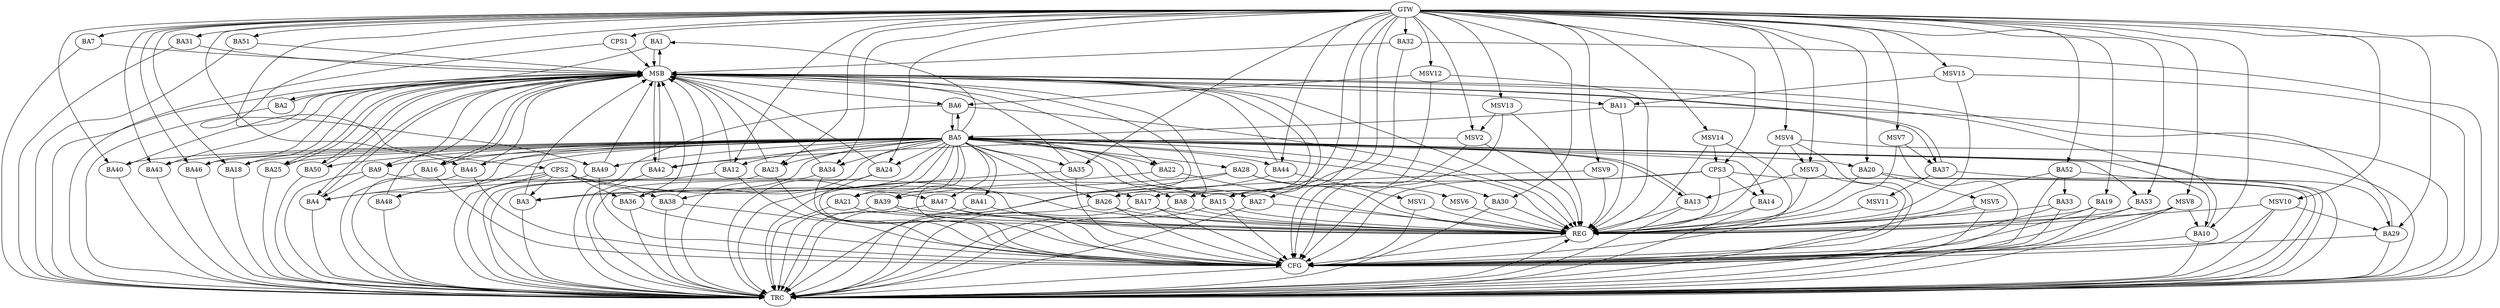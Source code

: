 strict digraph G {
  BA1 [ label="BA1" ];
  BA2 [ label="BA2" ];
  BA3 [ label="BA3" ];
  BA4 [ label="BA4" ];
  BA5 [ label="BA5" ];
  BA6 [ label="BA6" ];
  BA7 [ label="BA7" ];
  BA8 [ label="BA8" ];
  BA9 [ label="BA9" ];
  BA10 [ label="BA10" ];
  BA11 [ label="BA11" ];
  BA12 [ label="BA12" ];
  BA13 [ label="BA13" ];
  BA14 [ label="BA14" ];
  BA15 [ label="BA15" ];
  BA16 [ label="BA16" ];
  BA17 [ label="BA17" ];
  BA18 [ label="BA18" ];
  BA19 [ label="BA19" ];
  BA20 [ label="BA20" ];
  BA21 [ label="BA21" ];
  BA22 [ label="BA22" ];
  BA23 [ label="BA23" ];
  BA24 [ label="BA24" ];
  BA25 [ label="BA25" ];
  BA26 [ label="BA26" ];
  BA27 [ label="BA27" ];
  BA28 [ label="BA28" ];
  BA29 [ label="BA29" ];
  BA30 [ label="BA30" ];
  BA31 [ label="BA31" ];
  BA32 [ label="BA32" ];
  BA33 [ label="BA33" ];
  BA34 [ label="BA34" ];
  BA35 [ label="BA35" ];
  BA36 [ label="BA36" ];
  BA37 [ label="BA37" ];
  BA38 [ label="BA38" ];
  BA39 [ label="BA39" ];
  BA40 [ label="BA40" ];
  BA41 [ label="BA41" ];
  BA42 [ label="BA42" ];
  BA43 [ label="BA43" ];
  BA44 [ label="BA44" ];
  BA45 [ label="BA45" ];
  BA46 [ label="BA46" ];
  BA47 [ label="BA47" ];
  BA48 [ label="BA48" ];
  BA49 [ label="BA49" ];
  BA50 [ label="BA50" ];
  BA51 [ label="BA51" ];
  BA52 [ label="BA52" ];
  BA53 [ label="BA53" ];
  CPS1 [ label="CPS1" ];
  CPS2 [ label="CPS2" ];
  CPS3 [ label="CPS3" ];
  GTW [ label="GTW" ];
  REG [ label="REG" ];
  MSB [ label="MSB" ];
  CFG [ label="CFG" ];
  TRC [ label="TRC" ];
  MSV1 [ label="MSV1" ];
  MSV2 [ label="MSV2" ];
  MSV3 [ label="MSV3" ];
  MSV4 [ label="MSV4" ];
  MSV5 [ label="MSV5" ];
  MSV6 [ label="MSV6" ];
  MSV7 [ label="MSV7" ];
  MSV8 [ label="MSV8" ];
  MSV9 [ label="MSV9" ];
  MSV10 [ label="MSV10" ];
  MSV11 [ label="MSV11" ];
  MSV12 [ label="MSV12" ];
  MSV13 [ label="MSV13" ];
  MSV14 [ label="MSV14" ];
  MSV15 [ label="MSV15" ];
  BA5 -> BA4;
  BA6 -> BA5;
  BA9 -> BA4;
  BA11 -> BA5;
  BA13 -> BA5;
  BA28 -> BA3;
  BA52 -> BA33;
  CPS2 -> BA3;
  CPS2 -> BA36;
  CPS2 -> BA4;
  CPS2 -> BA48;
  CPS2 -> BA38;
  CPS2 -> BA47;
  CPS3 -> BA15;
  CPS3 -> BA14;
  GTW -> BA7;
  GTW -> BA8;
  GTW -> BA10;
  GTW -> BA12;
  GTW -> BA17;
  GTW -> BA18;
  GTW -> BA19;
  GTW -> BA20;
  GTW -> BA23;
  GTW -> BA24;
  GTW -> BA27;
  GTW -> BA29;
  GTW -> BA30;
  GTW -> BA31;
  GTW -> BA32;
  GTW -> BA34;
  GTW -> BA35;
  GTW -> BA40;
  GTW -> BA43;
  GTW -> BA44;
  GTW -> BA45;
  GTW -> BA46;
  GTW -> BA49;
  GTW -> BA51;
  GTW -> BA52;
  GTW -> BA53;
  GTW -> CPS1;
  GTW -> CPS2;
  GTW -> CPS3;
  BA5 -> REG;
  BA6 -> REG;
  BA8 -> REG;
  BA9 -> REG;
  BA11 -> REG;
  BA13 -> REG;
  BA14 -> REG;
  BA15 -> REG;
  BA17 -> REG;
  BA19 -> REG;
  BA20 -> REG;
  BA21 -> REG;
  BA22 -> REG;
  BA26 -> REG;
  BA27 -> REG;
  BA28 -> REG;
  BA30 -> REG;
  BA33 -> REG;
  BA39 -> REG;
  BA41 -> REG;
  BA47 -> REG;
  BA52 -> REG;
  BA53 -> REG;
  CPS2 -> REG;
  CPS3 -> REG;
  BA1 -> MSB;
  MSB -> BA2;
  MSB -> REG;
  BA2 -> MSB;
  MSB -> BA1;
  BA3 -> MSB;
  BA4 -> MSB;
  BA7 -> MSB;
  BA10 -> MSB;
  BA12 -> MSB;
  MSB -> BA4;
  BA16 -> MSB;
  BA18 -> MSB;
  MSB -> BA9;
  BA23 -> MSB;
  BA24 -> MSB;
  BA25 -> MSB;
  BA29 -> MSB;
  BA31 -> MSB;
  BA32 -> MSB;
  BA34 -> MSB;
  BA35 -> MSB;
  MSB -> BA16;
  BA36 -> MSB;
  MSB -> BA21;
  BA37 -> MSB;
  MSB -> BA26;
  BA38 -> MSB;
  MSB -> BA22;
  BA40 -> MSB;
  MSB -> BA37;
  BA42 -> MSB;
  MSB -> BA11;
  BA43 -> MSB;
  BA44 -> MSB;
  MSB -> BA39;
  BA45 -> MSB;
  MSB -> BA25;
  BA46 -> MSB;
  MSB -> BA42;
  BA48 -> MSB;
  MSB -> BA15;
  BA49 -> MSB;
  BA50 -> MSB;
  MSB -> BA6;
  BA51 -> MSB;
  MSB -> BA50;
  CPS1 -> MSB;
  BA19 -> CFG;
  BA10 -> CFG;
  BA47 -> CFG;
  BA12 -> CFG;
  BA5 -> CFG;
  BA49 -> CFG;
  BA23 -> CFG;
  BA52 -> CFG;
  BA45 -> CFG;
  BA24 -> CFG;
  BA39 -> CFG;
  BA29 -> CFG;
  BA32 -> CFG;
  BA16 -> CFG;
  BA26 -> CFG;
  BA35 -> CFG;
  BA36 -> CFG;
  BA15 -> CFG;
  BA34 -> CFG;
  BA38 -> CFG;
  CPS3 -> CFG;
  BA17 -> CFG;
  BA33 -> CFG;
  REG -> CFG;
  BA1 -> TRC;
  BA2 -> TRC;
  BA3 -> TRC;
  BA4 -> TRC;
  BA5 -> TRC;
  BA6 -> TRC;
  BA7 -> TRC;
  BA8 -> TRC;
  BA9 -> TRC;
  BA10 -> TRC;
  BA11 -> TRC;
  BA12 -> TRC;
  BA13 -> TRC;
  BA14 -> TRC;
  BA15 -> TRC;
  BA16 -> TRC;
  BA17 -> TRC;
  BA18 -> TRC;
  BA19 -> TRC;
  BA20 -> TRC;
  BA21 -> TRC;
  BA22 -> TRC;
  BA23 -> TRC;
  BA24 -> TRC;
  BA25 -> TRC;
  BA26 -> TRC;
  BA27 -> TRC;
  BA28 -> TRC;
  BA29 -> TRC;
  BA30 -> TRC;
  BA31 -> TRC;
  BA32 -> TRC;
  BA33 -> TRC;
  BA34 -> TRC;
  BA35 -> TRC;
  BA36 -> TRC;
  BA37 -> TRC;
  BA38 -> TRC;
  BA39 -> TRC;
  BA40 -> TRC;
  BA41 -> TRC;
  BA42 -> TRC;
  BA43 -> TRC;
  BA44 -> TRC;
  BA45 -> TRC;
  BA46 -> TRC;
  BA47 -> TRC;
  BA48 -> TRC;
  BA49 -> TRC;
  BA50 -> TRC;
  BA51 -> TRC;
  BA52 -> TRC;
  BA53 -> TRC;
  CPS1 -> TRC;
  CPS2 -> TRC;
  CPS3 -> TRC;
  GTW -> TRC;
  CFG -> TRC;
  TRC -> REG;
  BA5 -> BA18;
  BA5 -> BA24;
  BA5 -> BA13;
  BA5 -> BA36;
  BA5 -> BA14;
  BA5 -> BA35;
  BA5 -> BA8;
  BA5 -> BA27;
  BA5 -> BA22;
  BA5 -> BA43;
  BA5 -> BA6;
  BA5 -> BA42;
  BA5 -> BA9;
  BA5 -> BA47;
  BA5 -> BA20;
  BA5 -> BA16;
  BA5 -> BA49;
  BA5 -> BA38;
  BA5 -> BA29;
  BA5 -> BA45;
  BA5 -> BA26;
  BA5 -> BA1;
  BA5 -> BA44;
  BA5 -> BA23;
  BA5 -> BA28;
  BA5 -> BA15;
  BA5 -> BA10;
  BA5 -> BA25;
  BA5 -> BA39;
  BA5 -> BA50;
  BA5 -> BA17;
  BA5 -> BA53;
  BA5 -> BA12;
  BA5 -> BA3;
  BA5 -> BA48;
  BA5 -> BA46;
  BA5 -> BA21;
  BA5 -> BA41;
  BA5 -> BA34;
  BA5 -> BA40;
  BA5 -> BA30;
  BA44 -> MSV1;
  MSV1 -> REG;
  MSV1 -> CFG;
  MSV2 -> BA42;
  GTW -> MSV2;
  MSV2 -> REG;
  MSV2 -> CFG;
  MSV3 -> BA13;
  GTW -> MSV3;
  MSV3 -> REG;
  MSV3 -> CFG;
  MSV4 -> MSV3;
  GTW -> MSV4;
  MSV4 -> REG;
  MSV4 -> TRC;
  MSV4 -> CFG;
  BA20 -> MSV5;
  MSV5 -> REG;
  MSV5 -> TRC;
  MSV5 -> CFG;
  BA28 -> MSV6;
  MSV6 -> REG;
  MSV7 -> BA37;
  GTW -> MSV7;
  MSV7 -> REG;
  MSV7 -> CFG;
  MSV8 -> BA10;
  GTW -> MSV8;
  MSV8 -> REG;
  MSV8 -> TRC;
  MSV8 -> CFG;
  MSV9 -> BA26;
  GTW -> MSV9;
  MSV9 -> REG;
  MSV10 -> BA29;
  GTW -> MSV10;
  MSV10 -> REG;
  MSV10 -> TRC;
  MSV10 -> CFG;
  BA37 -> MSV11;
  MSV11 -> REG;
  MSV12 -> BA6;
  GTW -> MSV12;
  MSV12 -> REG;
  MSV12 -> CFG;
  MSV13 -> MSV2;
  GTW -> MSV13;
  MSV13 -> REG;
  MSV13 -> CFG;
  MSV14 -> CPS3;
  GTW -> MSV14;
  MSV14 -> REG;
  MSV14 -> CFG;
  MSV15 -> BA11;
  GTW -> MSV15;
  MSV15 -> REG;
  MSV15 -> TRC;
}
